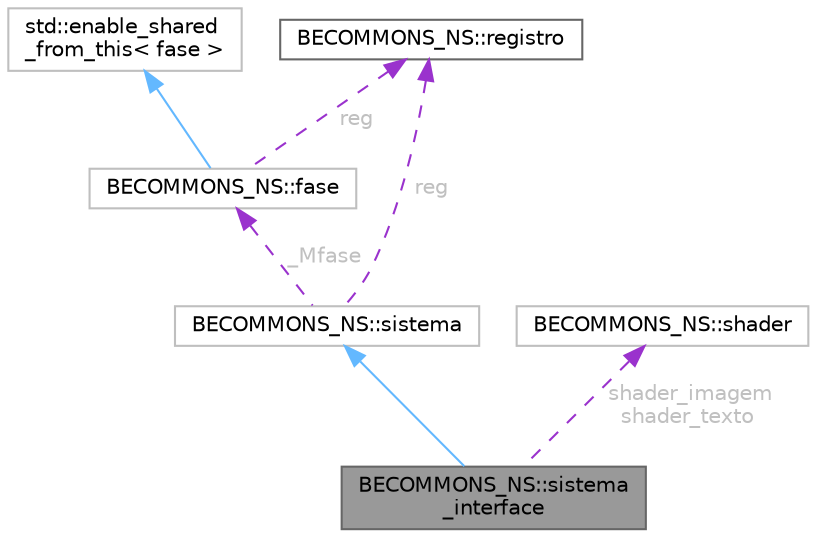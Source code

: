 digraph "BECOMMONS_NS::sistema_interface"
{
 // LATEX_PDF_SIZE
  bgcolor="transparent";
  edge [fontname=Helvetica,fontsize=10,labelfontname=Helvetica,labelfontsize=10];
  node [fontname=Helvetica,fontsize=10,shape=box,height=0.2,width=0.4];
  Node1 [id="Node000001",label="BECOMMONS_NS::sistema\l_interface",height=0.2,width=0.4,color="gray40", fillcolor="grey60", style="filled", fontcolor="black",tooltip=" "];
  Node2 -> Node1 [id="edge1_Node000001_Node000002",dir="back",color="steelblue1",style="solid",tooltip=" "];
  Node2 [id="Node000002",label="BECOMMONS_NS::sistema",height=0.2,width=0.4,color="grey75", fillcolor="white", style="filled",URL="$classBECOMMONS__NS_1_1sistema.html",tooltip=" "];
  Node3 -> Node2 [id="edge2_Node000002_Node000003",dir="back",color="darkorchid3",style="dashed",tooltip=" ",label=" _Mfase",fontcolor="grey" ];
  Node3 [id="Node000003",label="BECOMMONS_NS::fase",height=0.2,width=0.4,color="grey75", fillcolor="white", style="filled",URL="$structBECOMMONS__NS_1_1fase.html",tooltip=" "];
  Node4 -> Node3 [id="edge3_Node000003_Node000004",dir="back",color="steelblue1",style="solid",tooltip=" "];
  Node4 [id="Node000004",label="std::enable_shared\l_from_this\< fase \>",height=0.2,width=0.4,color="grey75", fillcolor="white", style="filled",tooltip=" "];
  Node5 -> Node3 [id="edge4_Node000003_Node000005",dir="back",color="darkorchid3",style="dashed",tooltip=" ",label=" reg",fontcolor="grey" ];
  Node5 [id="Node000005",label="BECOMMONS_NS::registro",height=0.2,width=0.4,color="gray40", fillcolor="white", style="filled",URL="$structBECOMMONS__NS_1_1registro.html",tooltip="gerencia as entidades"];
  Node5 -> Node2 [id="edge5_Node000002_Node000005",dir="back",color="darkorchid3",style="dashed",tooltip=" ",label=" reg",fontcolor="grey" ];
  Node6 -> Node1 [id="edge6_Node000001_Node000006",dir="back",color="darkorchid3",style="dashed",tooltip=" ",label=" shader_imagem\nshader_texto",fontcolor="grey" ];
  Node6 [id="Node000006",label="BECOMMONS_NS::shader",height=0.2,width=0.4,color="grey75", fillcolor="white", style="filled",URL="$classBECOMMONS__NS_1_1shader.html",tooltip=" "];
}
